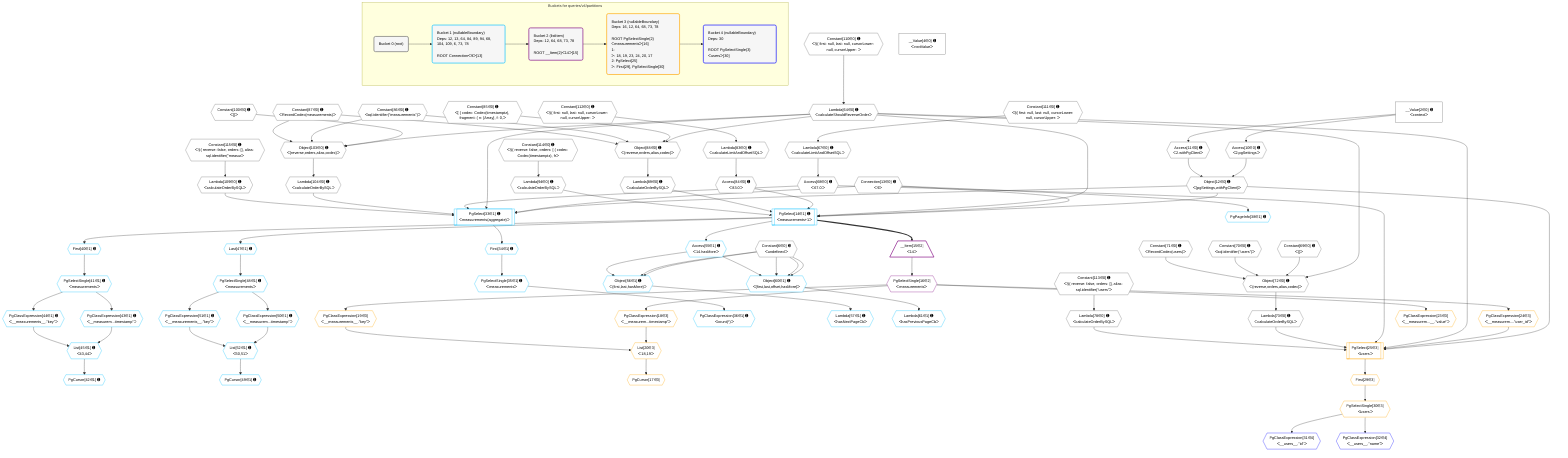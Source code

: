 %%{init: {'themeVariables': { 'fontSize': '12px'}}}%%
graph TD
    classDef path fill:#eee,stroke:#000,color:#000
    classDef plan fill:#fff,stroke-width:1px,color:#000
    classDef itemplan fill:#fff,stroke-width:2px,color:#000
    classDef unbatchedplan fill:#dff,stroke-width:1px,color:#000
    classDef sideeffectplan fill:#fcc,stroke-width:2px,color:#000
    classDef bucket fill:#f6f6f6,color:#000,stroke-width:2px,text-align:left


    %% plan dependencies
    Object72{{"Object[72∈0] ➊<br />ᐸ{reverse,orders,alias,codec}ᐳ"}}:::plan
    Lambda64{{"Lambda[64∈0] ➊<br />ᐸcalculateShouldReverseOrderᐳ"}}:::plan
    Constant69{{"Constant[69∈0] ➊<br />ᐸ[]ᐳ"}}:::plan
    Constant70{{"Constant[70∈0] ➊<br />ᐸsql.identifier(”users”)ᐳ"}}:::plan
    Constant71{{"Constant[71∈0] ➊<br />ᐸRecordCodec(users)ᐳ"}}:::plan
    Lambda64 & Constant69 & Constant70 & Constant71 --> Object72
    Object88{{"Object[88∈0] ➊<br />ᐸ{reverse,orders,alias,codec}ᐳ"}}:::plan
    Constant85{{"Constant[85∈0] ➊<br />ᐸ[ { codec: Codec(timestamptz), fragment: { n: [Array], f: 0,ᐳ"}}:::plan
    Constant86{{"Constant[86∈0] ➊<br />ᐸsql.identifier(”measurements”)ᐳ"}}:::plan
    Constant87{{"Constant[87∈0] ➊<br />ᐸRecordCodec(measurements)ᐳ"}}:::plan
    Lambda64 & Constant85 & Constant86 & Constant87 --> Object88
    Object103{{"Object[103∈0] ➊<br />ᐸ{reverse,orders,alias,codec}ᐳ"}}:::plan
    Constant100{{"Constant[100∈0] ➊<br />ᐸ[]ᐳ"}}:::plan
    Lambda64 & Constant100 & Constant86 & Constant87 --> Object103
    Object12{{"Object[12∈0] ➊<br />ᐸ{pgSettings,withPgClient}ᐳ"}}:::plan
    Access10{{"Access[10∈0] ➊<br />ᐸ2.pgSettingsᐳ"}}:::plan
    Access11{{"Access[11∈0] ➊<br />ᐸ2.withPgClientᐳ"}}:::plan
    Access10 & Access11 --> Object12
    __Value2["__Value[2∈0] ➊<br />ᐸcontextᐳ"]:::plan
    __Value2 --> Access10
    __Value2 --> Access11
    Constant110{{"Constant[110∈0] ➊<br />ᐸ§{ first: null, last: null, cursorLower: null, cursorUpper: ᐳ"}}:::plan
    Constant110 --> Lambda64
    Lambda67{{"Lambda[67∈0] ➊<br />ᐸcalculateLimitAndOffsetSQLᐳ"}}:::plan
    Constant111{{"Constant[111∈0] ➊<br />ᐸ§{ first: null, last: null, cursorLower: null, cursorUpper: ᐳ"}}:::plan
    Constant111 --> Lambda67
    Access68{{"Access[68∈0] ➊<br />ᐸ67.0ᐳ"}}:::plan
    Lambda67 --> Access68
    Lambda73{{"Lambda[73∈0] ➊<br />ᐸcalculateOrderBySQLᐳ"}}:::plan
    Object72 --> Lambda73
    Lambda78{{"Lambda[78∈0] ➊<br />ᐸcalculateOrderBySQLᐳ"}}:::plan
    Constant113{{"Constant[113∈0] ➊<br />ᐸ§{ reverse: false, orders: [], alias: sql.identifier(”users”ᐳ"}}:::plan
    Constant113 --> Lambda78
    Lambda83{{"Lambda[83∈0] ➊<br />ᐸcalculateLimitAndOffsetSQLᐳ"}}:::plan
    Constant112{{"Constant[112∈0] ➊<br />ᐸ§{ first: null, last: null, cursorLower: null, cursorUpper: ᐳ"}}:::plan
    Constant112 --> Lambda83
    Access84{{"Access[84∈0] ➊<br />ᐸ83.0ᐳ"}}:::plan
    Lambda83 --> Access84
    Lambda89{{"Lambda[89∈0] ➊<br />ᐸcalculateOrderBySQLᐳ"}}:::plan
    Object88 --> Lambda89
    Lambda94{{"Lambda[94∈0] ➊<br />ᐸcalculateOrderBySQLᐳ"}}:::plan
    Constant114{{"Constant[114∈0] ➊<br />ᐸ§{ reverse: false, orders: [ { codec: Codec(timestamptz), frᐳ"}}:::plan
    Constant114 --> Lambda94
    Lambda104{{"Lambda[104∈0] ➊<br />ᐸcalculateOrderBySQLᐳ"}}:::plan
    Object103 --> Lambda104
    Lambda109{{"Lambda[109∈0] ➊<br />ᐸcalculateOrderBySQLᐳ"}}:::plan
    Constant115{{"Constant[115∈0] ➊<br />ᐸ§{ reverse: false, orders: [], alias: sql.identifier(”measurᐳ"}}:::plan
    Constant115 --> Lambda109
    __Value4["__Value[4∈0] ➊<br />ᐸrootValueᐳ"]:::plan
    Constant6{{"Constant[6∈0] ➊<br />ᐸundefinedᐳ"}}:::plan
    Connection13{{"Connection[13∈0] ➊<br />ᐸ9ᐳ"}}:::plan
    PgSelect14[["PgSelect[14∈1] ➊<br />ᐸmeasurements+1ᐳ"]]:::plan
    Object12 & Connection13 & Lambda64 & Access84 & Lambda89 & Lambda94 --> PgSelect14
    PgSelect33[["PgSelect[33∈1] ➊<br />ᐸmeasurements(aggregate)ᐳ"]]:::plan
    Object12 & Connection13 & Lambda64 & Access68 & Lambda104 & Lambda109 --> PgSelect33
    Object60{{"Object[60∈1] ➊<br />ᐸ{first,last,offset,hasMore}ᐳ"}}:::plan
    Access55{{"Access[55∈1] ➊<br />ᐸ14.hasMoreᐳ"}}:::plan
    Constant6 & Constant6 & Constant6 & Access55 --> Object60
    Object56{{"Object[56∈1] ➊<br />ᐸ{first,last,hasMore}ᐳ"}}:::plan
    Constant6 & Constant6 & Access55 --> Object56
    List45{{"List[45∈1] ➊<br />ᐸ43,44ᐳ"}}:::plan
    PgClassExpression43{{"PgClassExpression[43∈1] ➊<br />ᐸ__measurem...timestamp”ᐳ"}}:::plan
    PgClassExpression44{{"PgClassExpression[44∈1] ➊<br />ᐸ__measurements__.”key”ᐳ"}}:::plan
    PgClassExpression43 & PgClassExpression44 --> List45
    List52{{"List[52∈1] ➊<br />ᐸ50,51ᐳ"}}:::plan
    PgClassExpression50{{"PgClassExpression[50∈1] ➊<br />ᐸ__measurem...timestamp”ᐳ"}}:::plan
    PgClassExpression51{{"PgClassExpression[51∈1] ➊<br />ᐸ__measurements__.”key”ᐳ"}}:::plan
    PgClassExpression50 & PgClassExpression51 --> List52
    First34{{"First[34∈1] ➊"}}:::plan
    PgSelect33 --> First34
    PgSelectSingle35{{"PgSelectSingle[35∈1] ➊<br />ᐸmeasurementsᐳ"}}:::plan
    First34 --> PgSelectSingle35
    PgClassExpression36{{"PgClassExpression[36∈1] ➊<br />ᐸcount(*)ᐳ"}}:::plan
    PgSelectSingle35 --> PgClassExpression36
    PgPageInfo38{{"PgPageInfo[38∈1] ➊"}}:::plan
    Connection13 --> PgPageInfo38
    First40{{"First[40∈1] ➊"}}:::plan
    PgSelect14 --> First40
    PgSelectSingle41{{"PgSelectSingle[41∈1] ➊<br />ᐸmeasurementsᐳ"}}:::plan
    First40 --> PgSelectSingle41
    PgCursor42{{"PgCursor[42∈1] ➊"}}:::plan
    List45 --> PgCursor42
    PgSelectSingle41 --> PgClassExpression43
    PgSelectSingle41 --> PgClassExpression44
    Last47{{"Last[47∈1] ➊"}}:::plan
    PgSelect14 --> Last47
    PgSelectSingle48{{"PgSelectSingle[48∈1] ➊<br />ᐸmeasurementsᐳ"}}:::plan
    Last47 --> PgSelectSingle48
    PgCursor49{{"PgCursor[49∈1] ➊"}}:::plan
    List52 --> PgCursor49
    PgSelectSingle48 --> PgClassExpression50
    PgSelectSingle48 --> PgClassExpression51
    PgSelect14 --> Access55
    Lambda57{{"Lambda[57∈1] ➊<br />ᐸhasNextPageCbᐳ"}}:::plan
    Object56 --> Lambda57
    Lambda61{{"Lambda[61∈1] ➊<br />ᐸhasPreviousPageCbᐳ"}}:::plan
    Object60 --> Lambda61
    __Item15[/"__Item[15∈2]<br />ᐸ14ᐳ"\]:::itemplan
    PgSelect14 ==> __Item15
    PgSelectSingle16{{"PgSelectSingle[16∈2]<br />ᐸmeasurementsᐳ"}}:::plan
    __Item15 --> PgSelectSingle16
    PgSelect25[["PgSelect[25∈3]<br />ᐸusersᐳ"]]:::plan
    PgClassExpression24{{"PgClassExpression[24∈3]<br />ᐸ__measurem....”user_id”ᐳ"}}:::plan
    Object12 & PgClassExpression24 & Lambda64 & Access68 & Lambda73 & Lambda78 --> PgSelect25
    List20{{"List[20∈3]<br />ᐸ18,19ᐳ"}}:::plan
    PgClassExpression18{{"PgClassExpression[18∈3]<br />ᐸ__measurem...timestamp”ᐳ"}}:::plan
    PgClassExpression19{{"PgClassExpression[19∈3]<br />ᐸ__measurements__.”key”ᐳ"}}:::plan
    PgClassExpression18 & PgClassExpression19 --> List20
    PgCursor17{{"PgCursor[17∈3]"}}:::plan
    List20 --> PgCursor17
    PgSelectSingle16 --> PgClassExpression18
    PgSelectSingle16 --> PgClassExpression19
    PgClassExpression23{{"PgClassExpression[23∈3]<br />ᐸ__measurem...__.”value”ᐳ"}}:::plan
    PgSelectSingle16 --> PgClassExpression23
    PgSelectSingle16 --> PgClassExpression24
    First29{{"First[29∈3]"}}:::plan
    PgSelect25 --> First29
    PgSelectSingle30{{"PgSelectSingle[30∈3]<br />ᐸusersᐳ"}}:::plan
    First29 --> PgSelectSingle30
    PgClassExpression31{{"PgClassExpression[31∈4]<br />ᐸ__users__.”id”ᐳ"}}:::plan
    PgSelectSingle30 --> PgClassExpression31
    PgClassExpression32{{"PgClassExpression[32∈4]<br />ᐸ__users__.”name”ᐳ"}}:::plan
    PgSelectSingle30 --> PgClassExpression32

    %% define steps

    subgraph "Buckets for queries/v4/partitions"
    Bucket0("Bucket 0 (root)"):::bucket
    classDef bucket0 stroke:#696969
    class Bucket0,__Value2,__Value4,Constant6,Access10,Access11,Object12,Connection13,Lambda64,Lambda67,Access68,Constant69,Constant70,Constant71,Object72,Lambda73,Lambda78,Lambda83,Access84,Constant85,Constant86,Constant87,Object88,Lambda89,Lambda94,Constant100,Object103,Lambda104,Lambda109,Constant110,Constant111,Constant112,Constant113,Constant114,Constant115 bucket0
    Bucket1("Bucket 1 (nullableBoundary)<br />Deps: 12, 13, 64, 84, 89, 94, 68, 104, 109, 6, 73, 78<br /><br />ROOT Connectionᐸ9ᐳ[13]"):::bucket
    classDef bucket1 stroke:#00bfff
    class Bucket1,PgSelect14,PgSelect33,First34,PgSelectSingle35,PgClassExpression36,PgPageInfo38,First40,PgSelectSingle41,PgCursor42,PgClassExpression43,PgClassExpression44,List45,Last47,PgSelectSingle48,PgCursor49,PgClassExpression50,PgClassExpression51,List52,Access55,Object56,Lambda57,Object60,Lambda61 bucket1
    Bucket2("Bucket 2 (listItem)<br />Deps: 12, 64, 68, 73, 78<br /><br />ROOT __Item{2}ᐸ14ᐳ[15]"):::bucket
    classDef bucket2 stroke:#7f007f
    class Bucket2,__Item15,PgSelectSingle16 bucket2
    Bucket3("Bucket 3 (nullableBoundary)<br />Deps: 16, 12, 64, 68, 73, 78<br /><br />ROOT PgSelectSingle{2}ᐸmeasurementsᐳ[16]<br />1: <br />ᐳ: 18, 19, 23, 24, 20, 17<br />2: PgSelect[25]<br />ᐳ: First[29], PgSelectSingle[30]"):::bucket
    classDef bucket3 stroke:#ffa500
    class Bucket3,PgCursor17,PgClassExpression18,PgClassExpression19,List20,PgClassExpression23,PgClassExpression24,PgSelect25,First29,PgSelectSingle30 bucket3
    Bucket4("Bucket 4 (nullableBoundary)<br />Deps: 30<br /><br />ROOT PgSelectSingle{3}ᐸusersᐳ[30]"):::bucket
    classDef bucket4 stroke:#0000ff
    class Bucket4,PgClassExpression31,PgClassExpression32 bucket4
    Bucket0 --> Bucket1
    Bucket1 --> Bucket2
    Bucket2 --> Bucket3
    Bucket3 --> Bucket4
    end